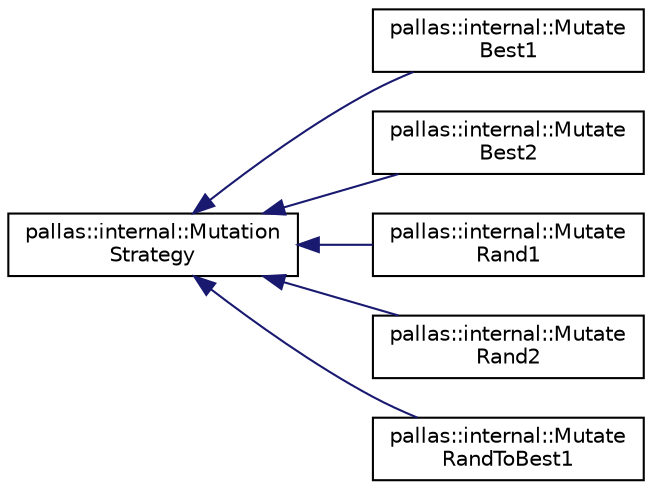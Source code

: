 digraph "Graphical Class Hierarchy"
{
  edge [fontname="Helvetica",fontsize="10",labelfontname="Helvetica",labelfontsize="10"];
  node [fontname="Helvetica",fontsize="10",shape=record];
  rankdir="LR";
  Node1 [label="pallas::internal::Mutation\lStrategy",height=0.2,width=0.4,color="black", fillcolor="white", style="filled",URL="$classpallas_1_1internal_1_1_mutation_strategy.html"];
  Node1 -> Node2 [dir="back",color="midnightblue",fontsize="10",style="solid",fontname="Helvetica"];
  Node2 [label="pallas::internal::Mutate\lBest1",height=0.2,width=0.4,color="black", fillcolor="white", style="filled",URL="$classpallas_1_1internal_1_1_mutate_best1.html"];
  Node1 -> Node3 [dir="back",color="midnightblue",fontsize="10",style="solid",fontname="Helvetica"];
  Node3 [label="pallas::internal::Mutate\lBest2",height=0.2,width=0.4,color="black", fillcolor="white", style="filled",URL="$classpallas_1_1internal_1_1_mutate_best2.html"];
  Node1 -> Node4 [dir="back",color="midnightblue",fontsize="10",style="solid",fontname="Helvetica"];
  Node4 [label="pallas::internal::Mutate\lRand1",height=0.2,width=0.4,color="black", fillcolor="white", style="filled",URL="$classpallas_1_1internal_1_1_mutate_rand1.html"];
  Node1 -> Node5 [dir="back",color="midnightblue",fontsize="10",style="solid",fontname="Helvetica"];
  Node5 [label="pallas::internal::Mutate\lRand2",height=0.2,width=0.4,color="black", fillcolor="white", style="filled",URL="$classpallas_1_1internal_1_1_mutate_rand2.html"];
  Node1 -> Node6 [dir="back",color="midnightblue",fontsize="10",style="solid",fontname="Helvetica"];
  Node6 [label="pallas::internal::Mutate\lRandToBest1",height=0.2,width=0.4,color="black", fillcolor="white", style="filled",URL="$classpallas_1_1internal_1_1_mutate_rand_to_best1.html"];
}
